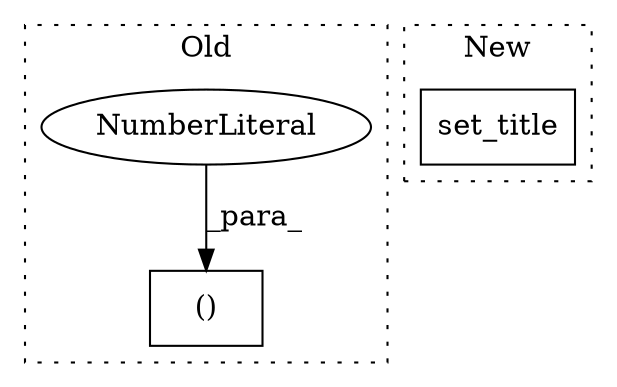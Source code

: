 digraph G {
subgraph cluster0 {
1 [label="()" a="106" s="983" l="22" shape="box"];
3 [label="NumberLiteral" a="34" s="1004" l="1" shape="ellipse"];
label = "Old";
style="dotted";
}
subgraph cluster1 {
2 [label="set_title" a="32" s="1331,1381" l="10,1" shape="box"];
label = "New";
style="dotted";
}
3 -> 1 [label="_para_"];
}